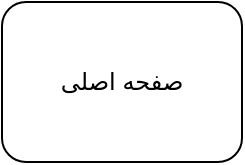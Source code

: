 <mxfile>
    <diagram id="TzXQS_OLhxeeAmhq-Vh0" name="Page-1">
        <mxGraphModel dx="1386" dy="805" grid="1" gridSize="10" guides="1" tooltips="1" connect="1" arrows="1" fold="1" page="1" pageScale="1" pageWidth="827" pageHeight="1169" math="0" shadow="0">
            <root>
                <mxCell id="0"/>
                <mxCell id="1" parent="0"/>
                <mxCell id="2" value="صفحه اصلی" style="rounded=1;whiteSpace=wrap;html=1;" vertex="1" parent="1">
                    <mxGeometry x="120" y="40" width="120" height="80" as="geometry"/>
                </mxCell>
            </root>
        </mxGraphModel>
    </diagram>
</mxfile>